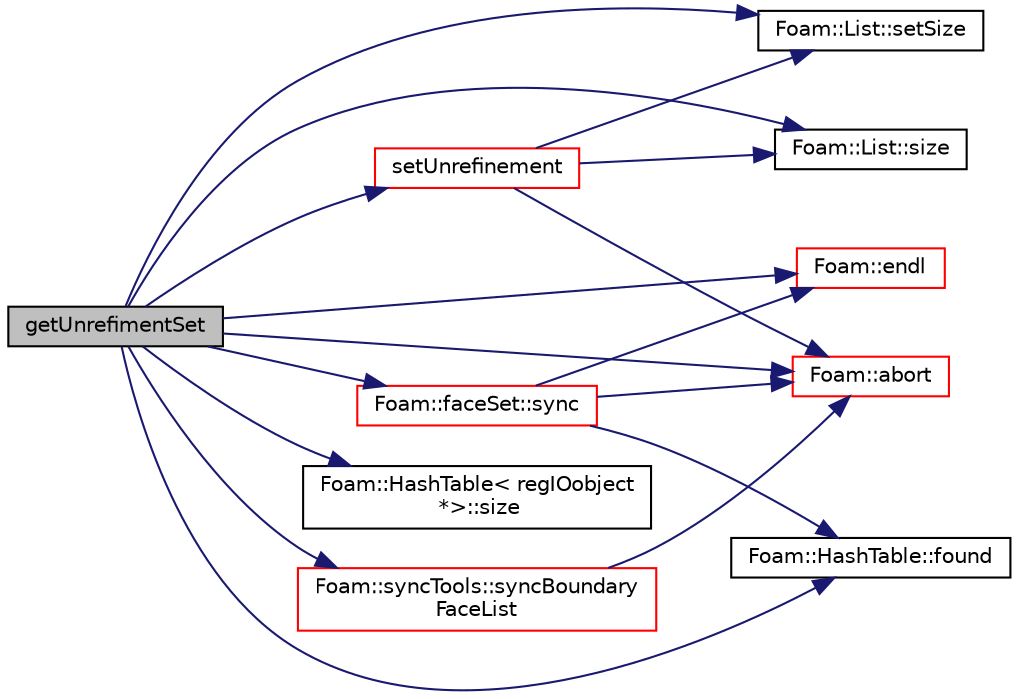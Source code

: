 digraph "getUnrefimentSet"
{
  bgcolor="transparent";
  edge [fontname="Helvetica",fontsize="10",labelfontname="Helvetica",labelfontsize="10"];
  node [fontname="Helvetica",fontsize="10",shape=record];
  rankdir="LR";
  Node1712 [label="getUnrefimentSet",height=0.2,width=0.4,color="black", fillcolor="grey75", style="filled", fontcolor="black"];
  Node1712 -> Node1713 [color="midnightblue",fontsize="10",style="solid",fontname="Helvetica"];
  Node1713 [label="Foam::abort",height=0.2,width=0.4,color="red",URL="$a21851.html#a447107a607d03e417307c203fa5fb44b"];
  Node1712 -> Node1720 [color="midnightblue",fontsize="10",style="solid",fontname="Helvetica"];
  Node1720 [label="Foam::endl",height=0.2,width=0.4,color="red",URL="$a21851.html#a2db8fe02a0d3909e9351bb4275b23ce4",tooltip="Add newline and flush stream. "];
  Node1712 -> Node1758 [color="midnightblue",fontsize="10",style="solid",fontname="Helvetica"];
  Node1758 [label="Foam::HashTable::found",height=0.2,width=0.4,color="black",URL="$a26841.html#a9a7a02c333e3e98344a1e5b891c4d985",tooltip="Return true if hashedEntry is found in table. "];
  Node1712 -> Node1759 [color="midnightblue",fontsize="10",style="solid",fontname="Helvetica"];
  Node1759 [label="Foam::List::setSize",height=0.2,width=0.4,color="black",URL="$a26833.html#aedb985ffeaf1bdbfeccc2a8730405703",tooltip="Reset size of List. "];
  Node1712 -> Node1760 [color="midnightblue",fontsize="10",style="solid",fontname="Helvetica"];
  Node1760 [label="setUnrefinement",height=0.2,width=0.4,color="red",URL="$a22485.html#a56023116300115f668b5a3d17c675fb0",tooltip="Restore selected faces and vertices. "];
  Node1760 -> Node1713 [color="midnightblue",fontsize="10",style="solid",fontname="Helvetica"];
  Node1760 -> Node1766 [color="midnightblue",fontsize="10",style="solid",fontname="Helvetica"];
  Node1766 [label="Foam::List::size",height=0.2,width=0.4,color="black",URL="$a26833.html#a8a5f6fa29bd4b500caf186f60245b384",tooltip="Override size to be inconsistent with allocated storage. "];
  Node1760 -> Node1759 [color="midnightblue",fontsize="10",style="solid",fontname="Helvetica"];
  Node1712 -> Node1766 [color="midnightblue",fontsize="10",style="solid",fontname="Helvetica"];
  Node1712 -> Node1846 [color="midnightblue",fontsize="10",style="solid",fontname="Helvetica"];
  Node1846 [label="Foam::HashTable\< regIOobject\l *\>::size",height=0.2,width=0.4,color="black",URL="$a26841.html#a47b3bf30da1eb3ab8076b5fbe00e0494",tooltip="Return number of elements in table. "];
  Node1712 -> Node1909 [color="midnightblue",fontsize="10",style="solid",fontname="Helvetica"];
  Node1909 [label="Foam::faceSet::sync",height=0.2,width=0.4,color="red",URL="$a26581.html#aa7fca4a1afef0062c91f4d1e3776659d",tooltip="Sync faceSet across coupled patches. "];
  Node1909 -> Node1713 [color="midnightblue",fontsize="10",style="solid",fontname="Helvetica"];
  Node1909 -> Node1720 [color="midnightblue",fontsize="10",style="solid",fontname="Helvetica"];
  Node1909 -> Node1758 [color="midnightblue",fontsize="10",style="solid",fontname="Helvetica"];
  Node1712 -> Node2110 [color="midnightblue",fontsize="10",style="solid",fontname="Helvetica"];
  Node2110 [label="Foam::syncTools::syncBoundary\lFaceList",height=0.2,width=0.4,color="red",URL="$a28657.html#abfef71f4706b88c9184fcae7352d0903",tooltip="Synchronize values on boundary faces only. "];
  Node2110 -> Node1713 [color="midnightblue",fontsize="10",style="solid",fontname="Helvetica"];
}
